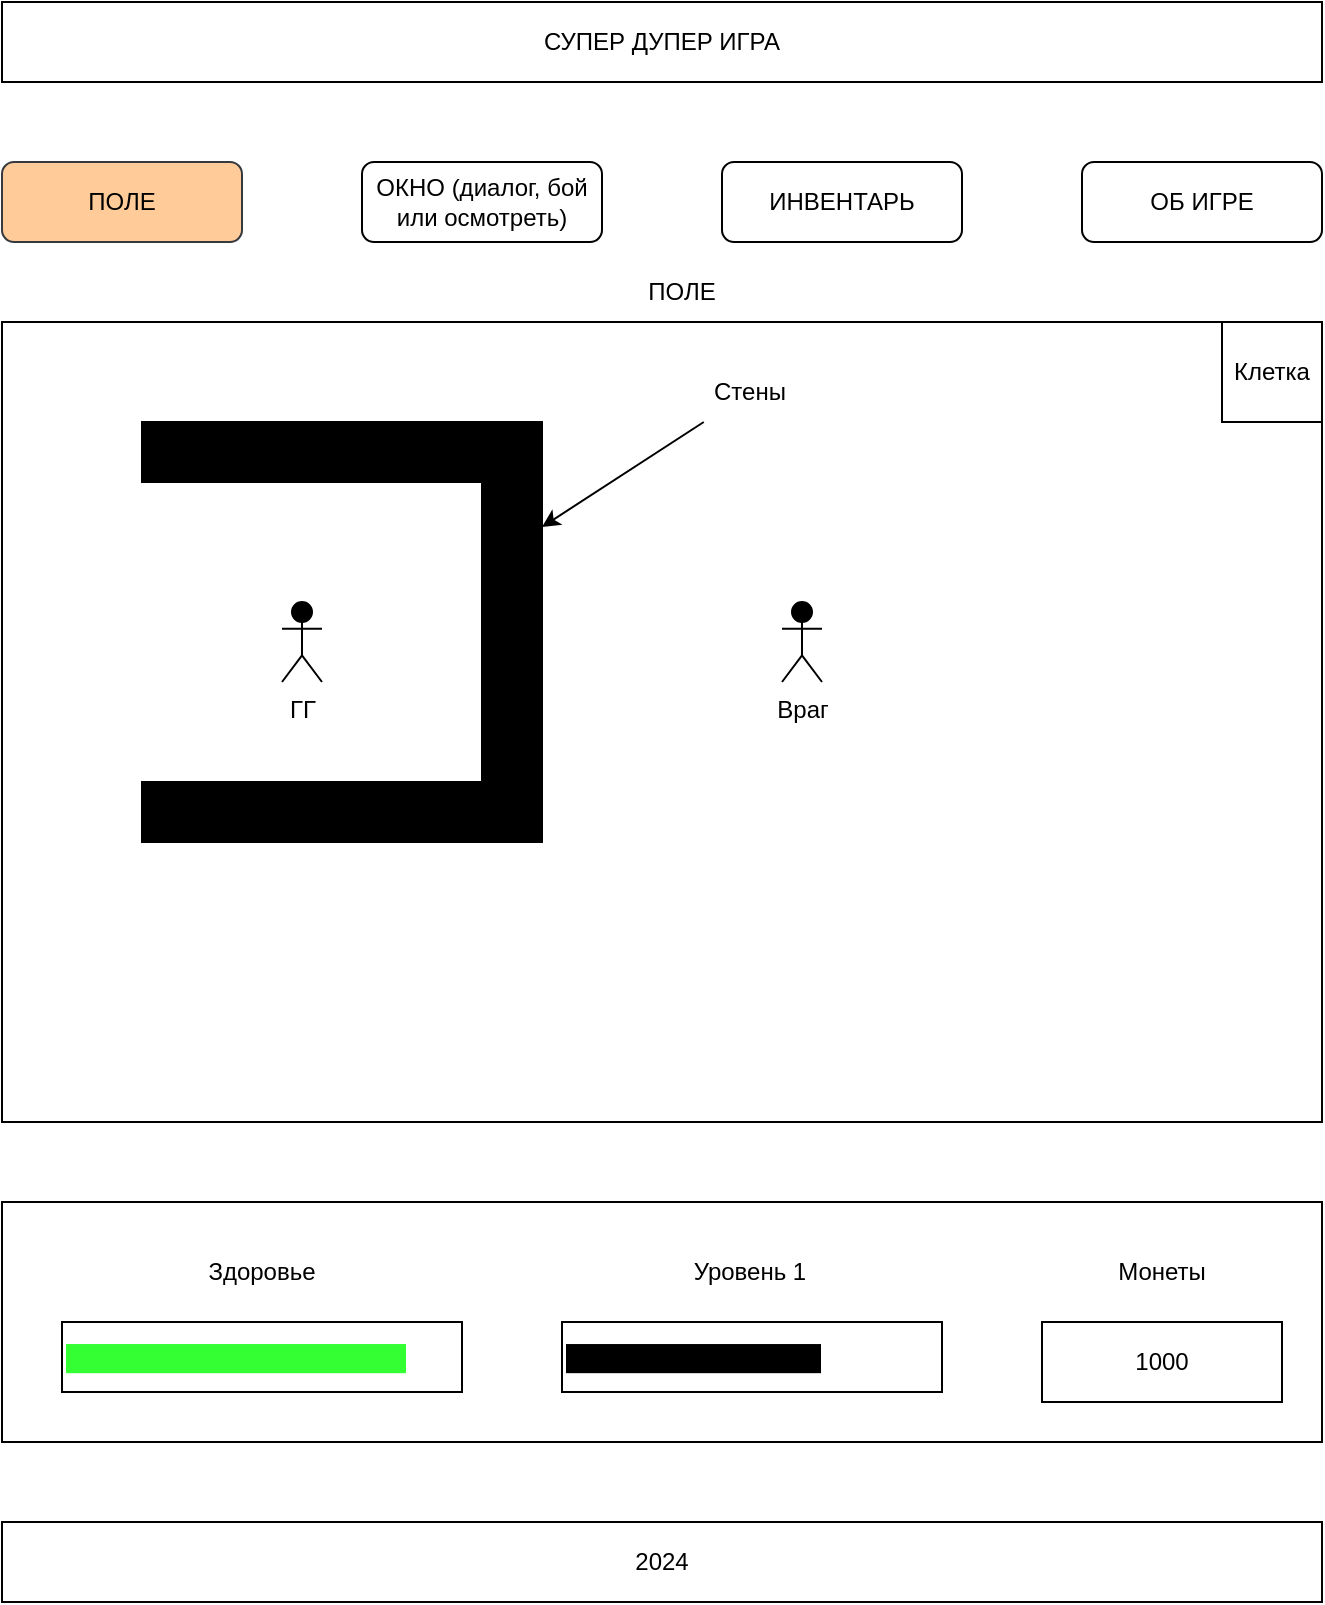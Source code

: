 <mxfile version="23.1.6" type="github" pages="5">
  <diagram name="Поле" id="CCncLsbLfHj1No5blmt5">
    <mxGraphModel dx="1434" dy="746" grid="1" gridSize="10" guides="1" tooltips="1" connect="1" arrows="1" fold="1" page="1" pageScale="1" pageWidth="827" pageHeight="1169" math="0" shadow="0">
      <root>
        <mxCell id="0" />
        <mxCell id="1" parent="0" />
        <mxCell id="9jnzuOHCQuGO7u3Cp2UJ-1" value="" style="rounded=0;whiteSpace=wrap;html=1;" parent="1" vertex="1">
          <mxGeometry x="40" y="160" width="660" height="400" as="geometry" />
        </mxCell>
        <mxCell id="9jnzuOHCQuGO7u3Cp2UJ-2" value="" style="rounded=0;whiteSpace=wrap;html=1;fillColor=#000000;" parent="1" vertex="1">
          <mxGeometry x="110" y="210" width="200" height="30" as="geometry" />
        </mxCell>
        <mxCell id="9jnzuOHCQuGO7u3Cp2UJ-3" value="" style="rounded=0;whiteSpace=wrap;html=1;strokeColor=default;align=center;verticalAlign=middle;fontFamily=Helvetica;fontSize=12;fontColor=default;fillColor=#000000;" parent="1" vertex="1">
          <mxGeometry x="280" y="210" width="30" height="210" as="geometry" />
        </mxCell>
        <mxCell id="9jnzuOHCQuGO7u3Cp2UJ-4" value="" style="rounded=0;whiteSpace=wrap;html=1;strokeColor=default;align=center;verticalAlign=middle;fontFamily=Helvetica;fontSize=12;fontColor=default;fillColor=#000000;" parent="1" vertex="1">
          <mxGeometry x="110" y="390" width="200" height="30" as="geometry" />
        </mxCell>
        <mxCell id="9jnzuOHCQuGO7u3Cp2UJ-5" value="ПОЛЕ" style="text;html=1;align=center;verticalAlign=middle;whiteSpace=wrap;rounded=0;" parent="1" vertex="1">
          <mxGeometry x="350" y="130" width="60" height="30" as="geometry" />
        </mxCell>
        <mxCell id="9jnzuOHCQuGO7u3Cp2UJ-6" value="ГГ" style="shape=umlActor;verticalLabelPosition=bottom;verticalAlign=top;html=1;outlineConnect=0;rounded=0;strokeColor=default;align=center;fontFamily=Helvetica;fontSize=12;fontColor=default;fillColor=#000000;" parent="1" vertex="1">
          <mxGeometry x="180" y="300" width="20" height="40" as="geometry" />
        </mxCell>
        <mxCell id="9jnzuOHCQuGO7u3Cp2UJ-7" value="Враг" style="shape=umlActor;verticalLabelPosition=bottom;verticalAlign=top;html=1;outlineConnect=0;rounded=0;strokeColor=default;align=center;fontFamily=Helvetica;fontSize=12;fontColor=default;fillColor=#000000;" parent="1" vertex="1">
          <mxGeometry x="430" y="300" width="20" height="40" as="geometry" />
        </mxCell>
        <mxCell id="9jnzuOHCQuGO7u3Cp2UJ-11" value="ПОЛЕ" style="rounded=1;whiteSpace=wrap;html=1;strokeColor=#36393d;align=center;verticalAlign=middle;fontFamily=Helvetica;fontSize=12;fillColor=#ffcc99;" parent="1" vertex="1">
          <mxGeometry x="40" y="80" width="120" height="40" as="geometry" />
        </mxCell>
        <mxCell id="9jnzuOHCQuGO7u3Cp2UJ-12" value="ОКНО (диалог, бой или осмотреть)" style="rounded=1;whiteSpace=wrap;html=1;strokeColor=default;align=center;verticalAlign=middle;fontFamily=Helvetica;fontSize=12;fontColor=default;fillColor=default;" parent="1" vertex="1">
          <mxGeometry x="220" y="80" width="120" height="40" as="geometry" />
        </mxCell>
        <mxCell id="9jnzuOHCQuGO7u3Cp2UJ-13" value="ИНВЕНТАРЬ" style="rounded=1;whiteSpace=wrap;html=1;strokeColor=default;align=center;verticalAlign=middle;fontFamily=Helvetica;fontSize=12;fontColor=default;fillColor=default;" parent="1" vertex="1">
          <mxGeometry x="400" y="80" width="120" height="40" as="geometry" />
        </mxCell>
        <mxCell id="9jnzuOHCQuGO7u3Cp2UJ-14" value="ОБ ИГРЕ" style="rounded=1;whiteSpace=wrap;html=1;strokeColor=default;align=center;verticalAlign=middle;fontFamily=Helvetica;fontSize=12;fontColor=default;fillColor=default;" parent="1" vertex="1">
          <mxGeometry x="580" y="80" width="120" height="40" as="geometry" />
        </mxCell>
        <mxCell id="9jnzuOHCQuGO7u3Cp2UJ-15" value="" style="rounded=0;whiteSpace=wrap;html=1;strokeColor=default;align=center;verticalAlign=middle;fontFamily=Helvetica;fontSize=12;fontColor=default;fillColor=default;" parent="1" vertex="1">
          <mxGeometry x="40" y="600" width="660" height="120" as="geometry" />
        </mxCell>
        <mxCell id="9jnzuOHCQuGO7u3Cp2UJ-21" value="████████████████████" style="rounded=0;whiteSpace=wrap;html=1;strokeColor=default;align=left;verticalAlign=middle;fontFamily=Helvetica;fontSize=12;fontColor=#33FF33;fillColor=default;" parent="1" vertex="1">
          <mxGeometry x="70" y="660" width="200" height="35" as="geometry" />
        </mxCell>
        <mxCell id="9jnzuOHCQuGO7u3Cp2UJ-22" value="Здоровье" style="text;html=1;align=center;verticalAlign=middle;whiteSpace=wrap;rounded=0;fontFamily=Helvetica;fontSize=12;fontColor=default;" parent="1" vertex="1">
          <mxGeometry x="140" y="620" width="60" height="30" as="geometry" />
        </mxCell>
        <mxCell id="9jnzuOHCQuGO7u3Cp2UJ-23" value="1000" style="rounded=0;whiteSpace=wrap;html=1;strokeColor=default;align=center;verticalAlign=middle;fontFamily=Helvetica;fontSize=12;fontColor=default;fillColor=default;" parent="1" vertex="1">
          <mxGeometry x="560" y="660" width="120" height="40" as="geometry" />
        </mxCell>
        <mxCell id="9jnzuOHCQuGO7u3Cp2UJ-24" value="Монеты" style="text;html=1;align=center;verticalAlign=middle;whiteSpace=wrap;rounded=0;fontFamily=Helvetica;fontSize=12;fontColor=default;" parent="1" vertex="1">
          <mxGeometry x="590" y="620" width="60" height="30" as="geometry" />
        </mxCell>
        <mxCell id="9jnzuOHCQuGO7u3Cp2UJ-25" value="███████████████" style="rounded=0;whiteSpace=wrap;html=1;strokeColor=default;align=left;verticalAlign=middle;fontFamily=Helvetica;fontSize=12;fontColor=default;fillColor=default;labelPosition=center;verticalLabelPosition=middle;textDirection=ltr;" parent="1" vertex="1">
          <mxGeometry x="320" y="660" width="190" height="35" as="geometry" />
        </mxCell>
        <mxCell id="9jnzuOHCQuGO7u3Cp2UJ-26" value="Уровень 1" style="text;html=1;align=center;verticalAlign=middle;whiteSpace=wrap;rounded=0;fontFamily=Helvetica;fontSize=12;fontColor=default;" parent="1" vertex="1">
          <mxGeometry x="384" y="620" width="60" height="30" as="geometry" />
        </mxCell>
        <mxCell id="9jnzuOHCQuGO7u3Cp2UJ-27" value="2024" style="rounded=0;whiteSpace=wrap;html=1;strokeColor=default;align=center;verticalAlign=middle;fontFamily=Helvetica;fontSize=12;fontColor=default;fillColor=default;" parent="1" vertex="1">
          <mxGeometry x="40" y="760" width="660" height="40" as="geometry" />
        </mxCell>
        <mxCell id="9jnzuOHCQuGO7u3Cp2UJ-28" value="СУПЕР ДУПЕР ИГРА" style="rounded=0;whiteSpace=wrap;html=1;strokeColor=default;align=center;verticalAlign=middle;fontFamily=Helvetica;fontSize=12;fontColor=default;fillColor=default;" parent="1" vertex="1">
          <mxGeometry x="40" width="660" height="40" as="geometry" />
        </mxCell>
        <mxCell id="dRYGYG0FWrhO6o_7h1iL-2" style="rounded=0;orthogonalLoop=1;jettySize=auto;html=1;entryX=1;entryY=0.25;entryDx=0;entryDy=0;fontFamily=Helvetica;fontSize=12;fontColor=default;" parent="1" source="dRYGYG0FWrhO6o_7h1iL-1" target="9jnzuOHCQuGO7u3Cp2UJ-3" edge="1">
          <mxGeometry relative="1" as="geometry" />
        </mxCell>
        <mxCell id="dRYGYG0FWrhO6o_7h1iL-1" value="Стены" style="text;html=1;align=center;verticalAlign=middle;whiteSpace=wrap;rounded=0;fontFamily=Helvetica;fontSize=12;fontColor=default;" parent="1" vertex="1">
          <mxGeometry x="384" y="180" width="60" height="30" as="geometry" />
        </mxCell>
        <mxCell id="ETXwPtKFqJcDQB6vo7QX-1" value="Клетка" style="rounded=0;whiteSpace=wrap;html=1;strokeColor=default;align=center;verticalAlign=middle;fontFamily=Helvetica;fontSize=12;fontColor=default;fillColor=default;" parent="1" vertex="1">
          <mxGeometry x="650" y="160" width="50" height="50" as="geometry" />
        </mxCell>
      </root>
    </mxGraphModel>
  </diagram>
  <diagram id="wXenCEtp6gMDLDoobZsT" name="Окно">
    <mxGraphModel dx="1449" dy="915" grid="1" gridSize="10" guides="1" tooltips="1" connect="1" arrows="1" fold="1" page="1" pageScale="1" pageWidth="827" pageHeight="1169" math="0" shadow="0">
      <root>
        <mxCell id="0" />
        <mxCell id="1" parent="0" />
        <mxCell id="bz2LLeehlw_ihYsCnSlr-1" value="" style="rounded=0;whiteSpace=wrap;html=1;" vertex="1" parent="1">
          <mxGeometry x="40" y="160" width="660" height="400" as="geometry" />
        </mxCell>
        <mxCell id="bz2LLeehlw_ihYsCnSlr-5" value="ПОЛЕ" style="text;html=1;align=center;verticalAlign=middle;whiteSpace=wrap;rounded=0;" vertex="1" parent="1">
          <mxGeometry x="350" y="130" width="60" height="30" as="geometry" />
        </mxCell>
        <mxCell id="bz2LLeehlw_ihYsCnSlr-8" value="ПОЛЕ" style="rounded=1;whiteSpace=wrap;html=1;strokeColor=default;align=center;verticalAlign=middle;fontFamily=Helvetica;fontSize=12;fontColor=default;fillColor=default;" vertex="1" parent="1">
          <mxGeometry x="40" y="80" width="120" height="40" as="geometry" />
        </mxCell>
        <mxCell id="bz2LLeehlw_ihYsCnSlr-9" value="ОКНО (диалог, бой или осмотреть)" style="rounded=1;whiteSpace=wrap;html=1;strokeColor=#36393d;align=center;verticalAlign=middle;fontFamily=Helvetica;fontSize=12;fillColor=#ffcc99;" vertex="1" parent="1">
          <mxGeometry x="220" y="80" width="120" height="40" as="geometry" />
        </mxCell>
        <mxCell id="bz2LLeehlw_ihYsCnSlr-10" value="ИНВЕНТАРЬ" style="rounded=1;whiteSpace=wrap;html=1;strokeColor=default;align=center;verticalAlign=middle;fontFamily=Helvetica;fontSize=12;fontColor=default;fillColor=default;" vertex="1" parent="1">
          <mxGeometry x="400" y="80" width="120" height="40" as="geometry" />
        </mxCell>
        <mxCell id="bz2LLeehlw_ihYsCnSlr-11" value="ОБ ИГРЕ" style="rounded=1;whiteSpace=wrap;html=1;strokeColor=default;align=center;verticalAlign=middle;fontFamily=Helvetica;fontSize=12;fontColor=default;fillColor=default;" vertex="1" parent="1">
          <mxGeometry x="580" y="80" width="120" height="40" as="geometry" />
        </mxCell>
        <mxCell id="bz2LLeehlw_ihYsCnSlr-12" value="" style="rounded=0;whiteSpace=wrap;html=1;strokeColor=default;align=center;verticalAlign=middle;fontFamily=Helvetica;fontSize=12;fontColor=default;fillColor=default;" vertex="1" parent="1">
          <mxGeometry x="40" y="600" width="660" height="120" as="geometry" />
        </mxCell>
        <mxCell id="bz2LLeehlw_ihYsCnSlr-13" value="████████████████████" style="rounded=0;whiteSpace=wrap;html=1;strokeColor=default;align=left;verticalAlign=middle;fontFamily=Helvetica;fontSize=12;fontColor=#33FF33;fillColor=default;" vertex="1" parent="1">
          <mxGeometry x="70" y="660" width="200" height="35" as="geometry" />
        </mxCell>
        <mxCell id="bz2LLeehlw_ihYsCnSlr-14" value="Здоровье" style="text;html=1;align=center;verticalAlign=middle;whiteSpace=wrap;rounded=0;fontFamily=Helvetica;fontSize=12;fontColor=default;" vertex="1" parent="1">
          <mxGeometry x="140" y="620" width="60" height="30" as="geometry" />
        </mxCell>
        <mxCell id="bz2LLeehlw_ihYsCnSlr-15" value="1000" style="rounded=0;whiteSpace=wrap;html=1;strokeColor=default;align=center;verticalAlign=middle;fontFamily=Helvetica;fontSize=12;fontColor=default;fillColor=default;" vertex="1" parent="1">
          <mxGeometry x="560" y="660" width="120" height="40" as="geometry" />
        </mxCell>
        <mxCell id="bz2LLeehlw_ihYsCnSlr-16" value="Монеты" style="text;html=1;align=center;verticalAlign=middle;whiteSpace=wrap;rounded=0;fontFamily=Helvetica;fontSize=12;fontColor=default;" vertex="1" parent="1">
          <mxGeometry x="590" y="620" width="60" height="30" as="geometry" />
        </mxCell>
        <mxCell id="bz2LLeehlw_ihYsCnSlr-17" value="███████████████" style="rounded=0;whiteSpace=wrap;html=1;strokeColor=default;align=left;verticalAlign=middle;fontFamily=Helvetica;fontSize=12;fontColor=default;fillColor=default;labelPosition=center;verticalLabelPosition=middle;textDirection=ltr;" vertex="1" parent="1">
          <mxGeometry x="320" y="660" width="190" height="35" as="geometry" />
        </mxCell>
        <mxCell id="bz2LLeehlw_ihYsCnSlr-18" value="Уровень 1" style="text;html=1;align=center;verticalAlign=middle;whiteSpace=wrap;rounded=0;fontFamily=Helvetica;fontSize=12;fontColor=default;" vertex="1" parent="1">
          <mxGeometry x="384" y="620" width="60" height="30" as="geometry" />
        </mxCell>
        <mxCell id="bz2LLeehlw_ihYsCnSlr-19" value="2024" style="rounded=0;whiteSpace=wrap;html=1;strokeColor=default;align=center;verticalAlign=middle;fontFamily=Helvetica;fontSize=12;fontColor=default;fillColor=default;" vertex="1" parent="1">
          <mxGeometry x="40" y="760" width="660" height="40" as="geometry" />
        </mxCell>
        <mxCell id="bz2LLeehlw_ihYsCnSlr-20" value="СУПЕР ДУПЕР ИГРА" style="rounded=0;whiteSpace=wrap;html=1;strokeColor=default;align=center;verticalAlign=middle;fontFamily=Helvetica;fontSize=12;fontColor=default;fillColor=default;" vertex="1" parent="1">
          <mxGeometry x="40" width="660" height="40" as="geometry" />
        </mxCell>
        <mxCell id="4WMblLAhLp3Vcb7rVS1x-1" value="Изображение" style="rounded=0;whiteSpace=wrap;html=1;strokeColor=default;align=center;verticalAlign=middle;fontFamily=Helvetica;fontSize=12;fontColor=default;fillColor=default;" vertex="1" parent="1">
          <mxGeometry x="560" y="180" width="120" height="120" as="geometry" />
        </mxCell>
        <mxCell id="4WMblLAhLp3Vcb7rVS1x-2" value="" style="rounded=0;whiteSpace=wrap;html=1;strokeColor=default;align=center;verticalAlign=middle;fontFamily=Helvetica;fontSize=12;fontColor=default;fillColor=default;" vertex="1" parent="1">
          <mxGeometry x="70" y="180" width="470" height="200" as="geometry" />
        </mxCell>
        <mxCell id="4WMblLAhLp3Vcb7rVS1x-3" value="" style="rounded=0;whiteSpace=wrap;html=1;strokeColor=default;align=center;verticalAlign=middle;fontFamily=Helvetica;fontSize=12;fontColor=default;fillColor=default;" vertex="1" parent="1">
          <mxGeometry x="560" y="320" width="120" height="220" as="geometry" />
        </mxCell>
        <mxCell id="4WMblLAhLp3Vcb7rVS1x-4" value="" style="rounded=0;whiteSpace=wrap;html=1;strokeColor=default;align=center;verticalAlign=middle;fontFamily=Helvetica;fontSize=12;fontColor=default;fillColor=default;" vertex="1" parent="1">
          <mxGeometry x="70" y="400" width="470" height="140" as="geometry" />
        </mxCell>
        <mxCell id="4WMblLAhLp3Vcb7rVS1x-5" value="Враг" style="text;html=1;align=center;verticalAlign=middle;whiteSpace=wrap;rounded=0;fontFamily=Helvetica;fontSize=12;fontColor=default;" vertex="1" parent="1">
          <mxGeometry x="590" y="330" width="60" height="30" as="geometry" />
        </mxCell>
        <mxCell id="4WMblLAhLp3Vcb7rVS1x-7" value="████" style="rounded=0;whiteSpace=wrap;html=1;strokeColor=default;align=left;verticalAlign=middle;fontFamily=Helvetica;fontSize=12;fontColor=#33FF33;fillColor=default;" vertex="1" parent="1">
          <mxGeometry x="575" y="500" width="90" height="30" as="geometry" />
        </mxCell>
        <mxCell id="4WMblLAhLp3Vcb7rVS1x-8" value="Здоровье" style="text;html=1;align=center;verticalAlign=middle;whiteSpace=wrap;rounded=0;fontFamily=Helvetica;fontSize=12;fontColor=default;" vertex="1" parent="1">
          <mxGeometry x="590" y="470" width="60" height="30" as="geometry" />
        </mxCell>
        <mxCell id="7o8mZnVE2siAMPO3fExn-1" value="Описание" style="rounded=0;whiteSpace=wrap;html=1;strokeColor=default;align=center;verticalAlign=middle;fontFamily=Helvetica;fontSize=12;fontColor=default;fillColor=default;" vertex="1" parent="1">
          <mxGeometry x="570" y="360" width="100" height="110" as="geometry" />
        </mxCell>
        <mxCell id="7o8mZnVE2siAMPO3fExn-2" value="Вы встретили Врага" style="text;html=1;align=left;verticalAlign=middle;whiteSpace=wrap;rounded=0;fontFamily=Helvetica;fontSize=12;fontColor=default;" vertex="1" parent="1">
          <mxGeometry x="80" y="190" width="450" height="30" as="geometry" />
        </mxCell>
        <mxCell id="7o8mZnVE2siAMPO3fExn-3" value="Враг нанёс 10 урона" style="text;html=1;align=left;verticalAlign=middle;whiteSpace=wrap;rounded=0;fontFamily=Helvetica;fontSize=12;fontColor=default;" vertex="1" parent="1">
          <mxGeometry x="80" y="220" width="450" height="30" as="geometry" />
        </mxCell>
        <mxCell id="7o8mZnVE2siAMPO3fExn-4" value="Вы нанесли 12 урона" style="text;html=1;align=left;verticalAlign=middle;whiteSpace=wrap;rounded=0;fontFamily=Helvetica;fontSize=12;fontColor=default;" vertex="1" parent="1">
          <mxGeometry x="80" y="250" width="450" height="30" as="geometry" />
        </mxCell>
        <mxCell id="7o8mZnVE2siAMPO3fExn-6" value="Атаковать" style="text;html=1;align=left;verticalAlign=middle;whiteSpace=wrap;rounded=0;fontFamily=Helvetica;fontSize=12;fontColor=default;" vertex="1" parent="1">
          <mxGeometry x="80" y="415" width="450" height="30" as="geometry" />
        </mxCell>
        <mxCell id="7o8mZnVE2siAMPO3fExn-7" value="Убежать (получите 10 урона)" style="text;html=1;align=left;verticalAlign=middle;whiteSpace=wrap;rounded=0;fontFamily=Helvetica;fontSize=12;fontColor=default;" vertex="1" parent="1">
          <mxGeometry x="80" y="475" width="450" height="30" as="geometry" />
        </mxCell>
        <mxCell id="wkVNAOJM9-JL21cRZe38-1" value="Использовать Лечение 2" style="text;html=1;align=left;verticalAlign=middle;whiteSpace=wrap;rounded=0;fontFamily=Helvetica;fontSize=12;fontColor=default;" vertex="1" parent="1">
          <mxGeometry x="80" y="445" width="450" height="30" as="geometry" />
        </mxCell>
      </root>
    </mxGraphModel>
  </diagram>
  <diagram id="T86VLU97qtsWCNGycCbn" name="Инвентарь">
    <mxGraphModel dx="1449" dy="915" grid="1" gridSize="10" guides="1" tooltips="1" connect="1" arrows="1" fold="1" page="1" pageScale="1" pageWidth="827" pageHeight="1169" math="0" shadow="0">
      <root>
        <mxCell id="0" />
        <mxCell id="1" parent="0" />
        <mxCell id="XK0nV5O-yOm5rCZiuO1F-1" value="" style="rounded=0;whiteSpace=wrap;html=1;" vertex="1" parent="1">
          <mxGeometry x="40" y="160" width="660" height="400" as="geometry" />
        </mxCell>
        <mxCell id="XK0nV5O-yOm5rCZiuO1F-2" value="ПОЛЕ" style="text;html=1;align=center;verticalAlign=middle;whiteSpace=wrap;rounded=0;" vertex="1" parent="1">
          <mxGeometry x="350" y="130" width="60" height="30" as="geometry" />
        </mxCell>
        <mxCell id="XK0nV5O-yOm5rCZiuO1F-3" value="ПОЛЕ" style="rounded=1;whiteSpace=wrap;html=1;strokeColor=default;align=center;verticalAlign=middle;fontFamily=Helvetica;fontSize=12;fontColor=default;fillColor=default;" vertex="1" parent="1">
          <mxGeometry x="40" y="80" width="120" height="40" as="geometry" />
        </mxCell>
        <mxCell id="XK0nV5O-yOm5rCZiuO1F-4" value="ОКНО (диалог, бой или осмотреть)" style="rounded=1;whiteSpace=wrap;html=1;align=center;verticalAlign=middle;fontFamily=Helvetica;fontSize=12;" vertex="1" parent="1">
          <mxGeometry x="220" y="80" width="120" height="40" as="geometry" />
        </mxCell>
        <mxCell id="XK0nV5O-yOm5rCZiuO1F-5" value="ИНВЕНТАРЬ" style="rounded=1;whiteSpace=wrap;html=1;strokeColor=#36393d;align=center;verticalAlign=middle;fontFamily=Helvetica;fontSize=12;fillColor=#ffcc99;" vertex="1" parent="1">
          <mxGeometry x="400" y="80" width="120" height="40" as="geometry" />
        </mxCell>
        <mxCell id="XK0nV5O-yOm5rCZiuO1F-6" value="ОБ ИГРЕ" style="rounded=1;whiteSpace=wrap;html=1;strokeColor=default;align=center;verticalAlign=middle;fontFamily=Helvetica;fontSize=12;fontColor=default;fillColor=default;" vertex="1" parent="1">
          <mxGeometry x="580" y="80" width="120" height="40" as="geometry" />
        </mxCell>
        <mxCell id="XK0nV5O-yOm5rCZiuO1F-7" value="" style="rounded=0;whiteSpace=wrap;html=1;strokeColor=default;align=center;verticalAlign=middle;fontFamily=Helvetica;fontSize=12;fontColor=default;fillColor=default;" vertex="1" parent="1">
          <mxGeometry x="40" y="600" width="660" height="120" as="geometry" />
        </mxCell>
        <mxCell id="XK0nV5O-yOm5rCZiuO1F-8" value="████████████████████" style="rounded=0;whiteSpace=wrap;html=1;strokeColor=default;align=left;verticalAlign=middle;fontFamily=Helvetica;fontSize=12;fontColor=#33FF33;fillColor=default;" vertex="1" parent="1">
          <mxGeometry x="70" y="660" width="200" height="35" as="geometry" />
        </mxCell>
        <mxCell id="XK0nV5O-yOm5rCZiuO1F-9" value="Здоровье" style="text;html=1;align=center;verticalAlign=middle;whiteSpace=wrap;rounded=0;fontFamily=Helvetica;fontSize=12;fontColor=default;" vertex="1" parent="1">
          <mxGeometry x="140" y="620" width="60" height="30" as="geometry" />
        </mxCell>
        <mxCell id="XK0nV5O-yOm5rCZiuO1F-10" value="1000" style="rounded=0;whiteSpace=wrap;html=1;strokeColor=default;align=center;verticalAlign=middle;fontFamily=Helvetica;fontSize=12;fontColor=default;fillColor=default;" vertex="1" parent="1">
          <mxGeometry x="560" y="660" width="120" height="40" as="geometry" />
        </mxCell>
        <mxCell id="XK0nV5O-yOm5rCZiuO1F-11" value="Монеты" style="text;html=1;align=center;verticalAlign=middle;whiteSpace=wrap;rounded=0;fontFamily=Helvetica;fontSize=12;fontColor=default;" vertex="1" parent="1">
          <mxGeometry x="590" y="620" width="60" height="30" as="geometry" />
        </mxCell>
        <mxCell id="XK0nV5O-yOm5rCZiuO1F-12" value="███████████████" style="rounded=0;whiteSpace=wrap;html=1;strokeColor=default;align=left;verticalAlign=middle;fontFamily=Helvetica;fontSize=12;fontColor=default;fillColor=default;labelPosition=center;verticalLabelPosition=middle;textDirection=ltr;" vertex="1" parent="1">
          <mxGeometry x="320" y="660" width="190" height="35" as="geometry" />
        </mxCell>
        <mxCell id="XK0nV5O-yOm5rCZiuO1F-13" value="Уровень 1" style="text;html=1;align=center;verticalAlign=middle;whiteSpace=wrap;rounded=0;fontFamily=Helvetica;fontSize=12;fontColor=default;" vertex="1" parent="1">
          <mxGeometry x="384" y="620" width="60" height="30" as="geometry" />
        </mxCell>
        <mxCell id="XK0nV5O-yOm5rCZiuO1F-14" value="2024" style="rounded=0;whiteSpace=wrap;html=1;strokeColor=default;align=center;verticalAlign=middle;fontFamily=Helvetica;fontSize=12;fontColor=default;fillColor=default;" vertex="1" parent="1">
          <mxGeometry x="40" y="760" width="660" height="40" as="geometry" />
        </mxCell>
        <mxCell id="XK0nV5O-yOm5rCZiuO1F-15" value="СУПЕР ДУПЕР ИГРА" style="rounded=0;whiteSpace=wrap;html=1;strokeColor=default;align=center;verticalAlign=middle;fontFamily=Helvetica;fontSize=12;fontColor=default;fillColor=default;" vertex="1" parent="1">
          <mxGeometry x="40" width="660" height="40" as="geometry" />
        </mxCell>
        <mxCell id="XK0nV5O-yOm5rCZiuO1F-17" value="" style="rounded=0;whiteSpace=wrap;html=1;strokeColor=default;align=center;verticalAlign=middle;fontFamily=Helvetica;fontSize=12;fontColor=default;fillColor=default;" vertex="1" parent="1">
          <mxGeometry x="60" y="180" width="480" height="270" as="geometry" />
        </mxCell>
        <mxCell id="XK0nV5O-yOm5rCZiuO1F-18" value="" style="rounded=0;whiteSpace=wrap;html=1;strokeColor=default;align=center;verticalAlign=middle;fontFamily=Helvetica;fontSize=12;fontColor=default;fillColor=default;" vertex="1" parent="1">
          <mxGeometry x="560" y="180" width="120" height="270" as="geometry" />
        </mxCell>
        <mxCell id="XK0nV5O-yOm5rCZiuO1F-20" value="Описание" style="text;html=1;align=center;verticalAlign=middle;whiteSpace=wrap;rounded=0;fontFamily=Helvetica;fontSize=12;fontColor=default;" vertex="1" parent="1">
          <mxGeometry x="590" y="190" width="60" height="30" as="geometry" />
        </mxCell>
        <mxCell id="XK0nV5O-yOm5rCZiuO1F-23" value="Описание" style="rounded=0;whiteSpace=wrap;html=1;strokeColor=default;align=center;verticalAlign=middle;fontFamily=Helvetica;fontSize=12;fontColor=default;fillColor=default;" vertex="1" parent="1">
          <mxGeometry x="570" y="220" width="100" height="140" as="geometry" />
        </mxCell>
        <mxCell id="XK0nV5O-yOm5rCZiuO1F-30" value="Выбрать" style="rounded=1;whiteSpace=wrap;html=1;strokeColor=#36393d;align=center;verticalAlign=middle;fontFamily=Helvetica;fontSize=12;fillColor=#eeeeee;" vertex="1" parent="1">
          <mxGeometry x="570" y="370" width="100" height="30" as="geometry" />
        </mxCell>
        <mxCell id="XK0nV5O-yOm5rCZiuO1F-34" value="Меч 1" style="rounded=0;whiteSpace=wrap;html=1;strokeColor=default;align=center;verticalAlign=middle;fontFamily=Helvetica;fontSize=12;fontColor=default;fillColor=default;" vertex="1" parent="1">
          <mxGeometry x="60" y="490" width="50" height="50" as="geometry" />
        </mxCell>
        <mxCell id="XK0nV5O-yOm5rCZiuO1F-35" value="Оружие" style="text;html=1;align=center;verticalAlign=middle;whiteSpace=wrap;rounded=0;fontFamily=Helvetica;fontSize=12;fontColor=default;" vertex="1" parent="1">
          <mxGeometry x="55" y="460" width="60" height="30" as="geometry" />
        </mxCell>
        <mxCell id="XK0nV5O-yOm5rCZiuO1F-38" value="" style="endArrow=none;html=1;rounded=0;fontFamily=Helvetica;fontSize=12;fontColor=default;exitX=0.25;exitY=1;exitDx=0;exitDy=0;entryX=0.25;entryY=0;entryDx=0;entryDy=0;" edge="1" parent="1" source="XK0nV5O-yOm5rCZiuO1F-17" target="XK0nV5O-yOm5rCZiuO1F-17">
          <mxGeometry width="50" height="50" relative="1" as="geometry">
            <mxPoint x="110" y="410" as="sourcePoint" />
            <mxPoint x="110" y="180" as="targetPoint" />
          </mxGeometry>
        </mxCell>
        <mxCell id="XK0nV5O-yOm5rCZiuO1F-41" value="" style="endArrow=none;html=1;rounded=0;fontFamily=Helvetica;fontSize=12;fontColor=default;exitX=0.25;exitY=1;exitDx=0;exitDy=0;entryX=0.25;entryY=0;entryDx=0;entryDy=0;" edge="1" parent="1">
          <mxGeometry width="50" height="50" relative="1" as="geometry">
            <mxPoint x="120" y="450" as="sourcePoint" />
            <mxPoint x="120" y="180" as="targetPoint" />
          </mxGeometry>
        </mxCell>
        <mxCell id="XK0nV5O-yOm5rCZiuO1F-42" value="" style="endArrow=none;html=1;rounded=0;fontFamily=Helvetica;fontSize=12;fontColor=default;exitX=0.25;exitY=1;exitDx=0;exitDy=0;entryX=0.25;entryY=0;entryDx=0;entryDy=0;" edge="1" parent="1">
          <mxGeometry width="50" height="50" relative="1" as="geometry">
            <mxPoint x="240" y="450" as="sourcePoint" />
            <mxPoint x="240" y="180" as="targetPoint" />
          </mxGeometry>
        </mxCell>
        <mxCell id="XK0nV5O-yOm5rCZiuO1F-43" value="" style="endArrow=none;html=1;rounded=0;fontFamily=Helvetica;fontSize=12;fontColor=default;exitX=0.25;exitY=1;exitDx=0;exitDy=0;entryX=0.25;entryY=0;entryDx=0;entryDy=0;" edge="1" parent="1">
          <mxGeometry width="50" height="50" relative="1" as="geometry">
            <mxPoint x="299.5" y="450" as="sourcePoint" />
            <mxPoint x="299.5" y="180" as="targetPoint" />
          </mxGeometry>
        </mxCell>
        <mxCell id="XK0nV5O-yOm5rCZiuO1F-44" value="" style="endArrow=none;html=1;rounded=0;fontFamily=Helvetica;fontSize=12;fontColor=default;exitX=0.25;exitY=1;exitDx=0;exitDy=0;entryX=0.25;entryY=0;entryDx=0;entryDy=0;" edge="1" parent="1">
          <mxGeometry width="50" height="50" relative="1" as="geometry">
            <mxPoint x="360" y="450" as="sourcePoint" />
            <mxPoint x="360" y="180" as="targetPoint" />
          </mxGeometry>
        </mxCell>
        <mxCell id="XK0nV5O-yOm5rCZiuO1F-45" value="" style="endArrow=none;html=1;rounded=0;fontFamily=Helvetica;fontSize=12;fontColor=default;exitX=0.25;exitY=1;exitDx=0;exitDy=0;entryX=0.25;entryY=0;entryDx=0;entryDy=0;" edge="1" parent="1">
          <mxGeometry width="50" height="50" relative="1" as="geometry">
            <mxPoint x="414.5" y="450" as="sourcePoint" />
            <mxPoint x="414.5" y="180" as="targetPoint" />
          </mxGeometry>
        </mxCell>
        <mxCell id="XK0nV5O-yOm5rCZiuO1F-46" value="" style="endArrow=none;html=1;rounded=0;fontFamily=Helvetica;fontSize=12;fontColor=default;exitX=0.25;exitY=1;exitDx=0;exitDy=0;entryX=0.25;entryY=0;entryDx=0;entryDy=0;" edge="1" parent="1">
          <mxGeometry width="50" height="50" relative="1" as="geometry">
            <mxPoint x="480" y="450" as="sourcePoint" />
            <mxPoint x="480" y="180" as="targetPoint" />
          </mxGeometry>
        </mxCell>
        <mxCell id="XK0nV5O-yOm5rCZiuO1F-47" value="" style="endArrow=none;html=1;rounded=0;fontFamily=Helvetica;fontSize=12;fontColor=default;exitX=0;exitY=0.25;exitDx=0;exitDy=0;entryX=1;entryY=0.25;entryDx=0;entryDy=0;" edge="1" parent="1">
          <mxGeometry width="50" height="50" relative="1" as="geometry">
            <mxPoint x="60" y="240" as="sourcePoint" />
            <mxPoint x="540" y="240" as="targetPoint" />
          </mxGeometry>
        </mxCell>
        <mxCell id="XK0nV5O-yOm5rCZiuO1F-48" value="" style="endArrow=none;html=1;rounded=0;fontFamily=Helvetica;fontSize=12;fontColor=default;exitX=0;exitY=0.25;exitDx=0;exitDy=0;entryX=1;entryY=0.25;entryDx=0;entryDy=0;" edge="1" parent="1">
          <mxGeometry width="50" height="50" relative="1" as="geometry">
            <mxPoint x="60" y="300" as="sourcePoint" />
            <mxPoint x="540" y="300" as="targetPoint" />
          </mxGeometry>
        </mxCell>
        <mxCell id="XK0nV5O-yOm5rCZiuO1F-49" value="" style="endArrow=none;html=1;rounded=0;fontFamily=Helvetica;fontSize=12;fontColor=default;exitX=0;exitY=0.25;exitDx=0;exitDy=0;entryX=1;entryY=0.25;entryDx=0;entryDy=0;" edge="1" parent="1">
          <mxGeometry width="50" height="50" relative="1" as="geometry">
            <mxPoint x="60" y="359.5" as="sourcePoint" />
            <mxPoint x="540" y="359.5" as="targetPoint" />
          </mxGeometry>
        </mxCell>
        <mxCell id="XK0nV5O-yOm5rCZiuO1F-50" value="" style="endArrow=none;html=1;rounded=0;fontFamily=Helvetica;fontSize=12;fontColor=default;exitX=0;exitY=0.25;exitDx=0;exitDy=0;entryX=1;entryY=0.25;entryDx=0;entryDy=0;" edge="1" parent="1">
          <mxGeometry width="50" height="50" relative="1" as="geometry">
            <mxPoint x="60" y="410" as="sourcePoint" />
            <mxPoint x="540" y="410" as="targetPoint" />
          </mxGeometry>
        </mxCell>
        <mxCell id="XK0nV5O-yOm5rCZiuO1F-51" value="Меч 1" style="text;html=1;align=center;verticalAlign=middle;whiteSpace=wrap;rounded=0;fontFamily=Helvetica;fontSize=12;fontColor=default;" vertex="1" parent="1">
          <mxGeometry x="60" y="200" width="60" height="30" as="geometry" />
        </mxCell>
        <mxCell id="XK0nV5O-yOm5rCZiuO1F-52" value="Броня 4" style="text;html=1;align=center;verticalAlign=middle;whiteSpace=wrap;rounded=0;fontFamily=Helvetica;fontSize=12;fontColor=default;" vertex="1" parent="1">
          <mxGeometry x="120" y="200" width="60" height="30" as="geometry" />
        </mxCell>
        <mxCell id="XK0nV5O-yOm5rCZiuO1F-53" value="Лук" style="text;html=1;align=center;verticalAlign=middle;whiteSpace=wrap;rounded=0;fontFamily=Helvetica;fontSize=12;fontColor=default;" vertex="1" parent="1">
          <mxGeometry x="180" y="200" width="60" height="30" as="geometry" />
        </mxCell>
        <mxCell id="XK0nV5O-yOm5rCZiuO1F-54" value="Броня" style="text;html=1;align=center;verticalAlign=middle;whiteSpace=wrap;rounded=0;fontFamily=Helvetica;fontSize=12;fontColor=default;" vertex="1" parent="1">
          <mxGeometry x="260" y="460" width="60" height="30" as="geometry" />
        </mxCell>
        <mxCell id="XK0nV5O-yOm5rCZiuO1F-55" value="Шлем" style="rounded=0;whiteSpace=wrap;html=1;strokeColor=default;align=center;verticalAlign=middle;fontFamily=Helvetica;fontSize=12;fontColor=default;fillColor=default;" vertex="1" parent="1">
          <mxGeometry x="160" y="490" width="50" height="50" as="geometry" />
        </mxCell>
        <mxCell id="XK0nV5O-yOm5rCZiuO1F-56" value="Нагруд-ник" style="rounded=0;whiteSpace=wrap;html=1;strokeColor=default;align=center;verticalAlign=middle;fontFamily=Helvetica;fontSize=12;fontColor=default;fillColor=default;" vertex="1" parent="1">
          <mxGeometry x="230" y="490" width="50" height="50" as="geometry" />
        </mxCell>
        <mxCell id="XK0nV5O-yOm5rCZiuO1F-57" value="Штаны" style="rounded=0;whiteSpace=wrap;html=1;strokeColor=default;align=center;verticalAlign=middle;fontFamily=Helvetica;fontSize=12;fontColor=default;fillColor=default;" vertex="1" parent="1">
          <mxGeometry x="300" y="490" width="50" height="50" as="geometry" />
        </mxCell>
        <mxCell id="XK0nV5O-yOm5rCZiuO1F-58" value="Сапоги" style="rounded=0;whiteSpace=wrap;html=1;strokeColor=default;align=center;verticalAlign=middle;fontFamily=Helvetica;fontSize=12;fontColor=default;fillColor=default;" vertex="1" parent="1">
          <mxGeometry x="370" y="490" width="50" height="50" as="geometry" />
        </mxCell>
        <mxCell id="XK0nV5O-yOm5rCZiuO1F-59" value="Расходник" style="text;html=1;align=center;verticalAlign=middle;whiteSpace=wrap;rounded=0;fontFamily=Helvetica;fontSize=12;fontColor=default;" vertex="1" parent="1">
          <mxGeometry x="550" y="460" width="60" height="30" as="geometry" />
        </mxCell>
        <mxCell id="XK0nV5O-yOm5rCZiuO1F-61" value="Лечение 2" style="rounded=0;whiteSpace=wrap;html=1;strokeColor=default;align=center;verticalAlign=middle;fontFamily=Helvetica;fontSize=12;fontColor=default;fillColor=default;" vertex="1" parent="1">
          <mxGeometry x="490" y="490" width="50" height="50" as="geometry" />
        </mxCell>
        <mxCell id="XK0nV5O-yOm5rCZiuO1F-62" value="" style="rounded=0;whiteSpace=wrap;html=1;strokeColor=default;align=center;verticalAlign=middle;fontFamily=Helvetica;fontSize=12;fontColor=default;fillColor=default;" vertex="1" parent="1">
          <mxGeometry x="555" y="490" width="50" height="50" as="geometry" />
        </mxCell>
        <mxCell id="XK0nV5O-yOm5rCZiuO1F-63" value="" style="rounded=0;whiteSpace=wrap;html=1;strokeColor=default;align=center;verticalAlign=middle;fontFamily=Helvetica;fontSize=12;fontColor=default;fillColor=default;" vertex="1" parent="1">
          <mxGeometry x="620" y="490" width="50" height="50" as="geometry" />
        </mxCell>
        <mxCell id="XK0nV5O-yOm5rCZiuO1F-64" value="Лечение 1" style="text;html=1;align=center;verticalAlign=middle;whiteSpace=wrap;rounded=0;fontFamily=Helvetica;fontSize=12;fontColor=default;" vertex="1" parent="1">
          <mxGeometry x="240" y="200" width="60" height="30" as="geometry" />
        </mxCell>
        <mxCell id="XK0nV5O-yOm5rCZiuO1F-65" value="Выбросить" style="rounded=1;whiteSpace=wrap;html=1;strokeColor=#36393d;align=center;verticalAlign=middle;fontFamily=Helvetica;fontSize=12;fillColor=#eeeeee;" vertex="1" parent="1">
          <mxGeometry x="570" y="410" width="100" height="30" as="geometry" />
        </mxCell>
      </root>
    </mxGraphModel>
  </diagram>
  <diagram id="08ws32Xe3UJzpbtJVYlN" name="Диаграмма классов">
    <mxGraphModel dx="1434" dy="746" grid="1" gridSize="10" guides="1" tooltips="1" connect="1" arrows="1" fold="1" page="1" pageScale="1" pageWidth="827" pageHeight="1169" math="0" shadow="0">
      <root>
        <mxCell id="0" />
        <mxCell id="1" parent="0" />
        <mxCell id="i4u1sZojZzhQmknyGNTJ-5" value="Actor" style="swimlane;fontStyle=1;align=center;verticalAlign=top;childLayout=stackLayout;horizontal=1;startSize=26;horizontalStack=0;resizeParent=1;resizeParentMax=0;resizeLast=0;collapsible=1;marginBottom=0;whiteSpace=wrap;html=1;" vertex="1" parent="1">
          <mxGeometry x="90" y="90" width="220" height="424" as="geometry" />
        </mxCell>
        <mxCell id="i4u1sZojZzhQmknyGNTJ-6" value="+ name: string" style="text;strokeColor=none;fillColor=none;align=left;verticalAlign=top;spacingLeft=4;spacingRight=4;overflow=hidden;rotatable=0;points=[[0,0.5],[1,0.5]];portConstraint=eastwest;whiteSpace=wrap;html=1;" vertex="1" parent="i4u1sZojZzhQmknyGNTJ-5">
          <mxGeometry y="26" width="220" height="26" as="geometry" />
        </mxCell>
        <mxCell id="i4u1sZojZzhQmknyGNTJ-11" value="+ level: int" style="text;strokeColor=none;fillColor=none;align=left;verticalAlign=top;spacingLeft=4;spacingRight=4;overflow=hidden;rotatable=0;points=[[0,0.5],[1,0.5]];portConstraint=eastwest;whiteSpace=wrap;html=1;" vertex="1" parent="i4u1sZojZzhQmknyGNTJ-5">
          <mxGeometry y="52" width="220" height="26" as="geometry" />
        </mxCell>
        <mxCell id="i4u1sZojZzhQmknyGNTJ-23" value="+ money: int" style="text;strokeColor=none;fillColor=none;align=left;verticalAlign=top;spacingLeft=4;spacingRight=4;overflow=hidden;rotatable=0;points=[[0,0.5],[1,0.5]];portConstraint=eastwest;whiteSpace=wrap;html=1;" vertex="1" parent="i4u1sZojZzhQmknyGNTJ-5">
          <mxGeometry y="78" width="220" height="26" as="geometry" />
        </mxCell>
        <mxCell id="i4u1sZojZzhQmknyGNTJ-12" value="+ health: float" style="text;strokeColor=none;fillColor=none;align=left;verticalAlign=top;spacingLeft=4;spacingRight=4;overflow=hidden;rotatable=0;points=[[0,0.5],[1,0.5]];portConstraint=eastwest;whiteSpace=wrap;html=1;" vertex="1" parent="i4u1sZojZzhQmknyGNTJ-5">
          <mxGeometry y="104" width="220" height="26" as="geometry" />
        </mxCell>
        <mxCell id="i4u1sZojZzhQmknyGNTJ-13" value="+ max_health: float" style="text;strokeColor=none;fillColor=none;align=left;verticalAlign=top;spacingLeft=4;spacingRight=4;overflow=hidden;rotatable=0;points=[[0,0.5],[1,0.5]];portConstraint=eastwest;whiteSpace=wrap;html=1;" vertex="1" parent="i4u1sZojZzhQmknyGNTJ-5">
          <mxGeometry y="130" width="220" height="26" as="geometry" />
        </mxCell>
        <mxCell id="i4u1sZojZzhQmknyGNTJ-14" value="+ ep: int" style="text;strokeColor=none;fillColor=none;align=left;verticalAlign=top;spacingLeft=4;spacingRight=4;overflow=hidden;rotatable=0;points=[[0,0.5],[1,0.5]];portConstraint=eastwest;whiteSpace=wrap;html=1;" vertex="1" parent="i4u1sZojZzhQmknyGNTJ-5">
          <mxGeometry y="156" width="220" height="26" as="geometry" />
        </mxCell>
        <mxCell id="i4u1sZojZzhQmknyGNTJ-15" value="+ is_alive: bool" style="text;strokeColor=none;fillColor=none;align=left;verticalAlign=top;spacingLeft=4;spacingRight=4;overflow=hidden;rotatable=0;points=[[0,0.5],[1,0.5]];portConstraint=eastwest;whiteSpace=wrap;html=1;" vertex="1" parent="i4u1sZojZzhQmknyGNTJ-5">
          <mxGeometry y="182" width="220" height="26" as="geometry" />
        </mxCell>
        <mxCell id="i4u1sZojZzhQmknyGNTJ-16" value="+ transform: Transform" style="text;strokeColor=none;fillColor=none;align=left;verticalAlign=top;spacingLeft=4;spacingRight=4;overflow=hidden;rotatable=0;points=[[0,0.5],[1,0.5]];portConstraint=eastwest;whiteSpace=wrap;html=1;" vertex="1" parent="i4u1sZojZzhQmknyGNTJ-5">
          <mxGeometry y="208" width="220" height="26" as="geometry" />
        </mxCell>
        <mxCell id="i4u1sZojZzhQmknyGNTJ-17" value="+ equip:&amp;nbsp;Equipment" style="text;strokeColor=none;fillColor=none;align=left;verticalAlign=top;spacingLeft=4;spacingRight=4;overflow=hidden;rotatable=0;points=[[0,0.5],[1,0.5]];portConstraint=eastwest;whiteSpace=wrap;html=1;" vertex="1" parent="i4u1sZojZzhQmknyGNTJ-5">
          <mxGeometry y="234" width="220" height="26" as="geometry" />
        </mxCell>
        <mxCell id="i4u1sZojZzhQmknyGNTJ-18" value="+ inventory:&amp;nbsp;Inventory" style="text;strokeColor=none;fillColor=none;align=left;verticalAlign=top;spacingLeft=4;spacingRight=4;overflow=hidden;rotatable=0;points=[[0,0.5],[1,0.5]];portConstraint=eastwest;whiteSpace=wrap;html=1;" vertex="1" parent="i4u1sZojZzhQmknyGNTJ-5">
          <mxGeometry y="260" width="220" height="26" as="geometry" />
        </mxCell>
        <mxCell id="i4u1sZojZzhQmknyGNTJ-7" value="" style="line;strokeWidth=1;fillColor=none;align=left;verticalAlign=middle;spacingTop=-1;spacingLeft=3;spacingRight=3;rotatable=0;labelPosition=right;points=[];portConstraint=eastwest;strokeColor=inherit;" vertex="1" parent="i4u1sZojZzhQmknyGNTJ-5">
          <mxGeometry y="286" width="220" height="8" as="geometry" />
        </mxCell>
        <mxCell id="i4u1sZojZzhQmknyGNTJ-8" value="+ take_damage(in damage: float): void" style="text;strokeColor=none;fillColor=none;align=left;verticalAlign=top;spacingLeft=4;spacingRight=4;overflow=hidden;rotatable=0;points=[[0,0.5],[1,0.5]];portConstraint=eastwest;whiteSpace=wrap;html=1;" vertex="1" parent="i4u1sZojZzhQmknyGNTJ-5">
          <mxGeometry y="294" width="220" height="26" as="geometry" />
        </mxCell>
        <mxCell id="i4u1sZojZzhQmknyGNTJ-24" value="+&amp;nbsp;gain_experience&lt;span style=&quot;background-color: initial;&quot;&gt;(in ep: float): void&lt;/span&gt;" style="text;strokeColor=none;fillColor=none;align=left;verticalAlign=top;spacingLeft=4;spacingRight=4;overflow=hidden;rotatable=0;points=[[0,0.5],[1,0.5]];portConstraint=eastwest;whiteSpace=wrap;html=1;" vertex="1" parent="i4u1sZojZzhQmknyGNTJ-5">
          <mxGeometry y="320" width="220" height="26" as="geometry" />
        </mxCell>
        <mxCell id="i4u1sZojZzhQmknyGNTJ-25" value="+ level_up&lt;span style=&quot;background-color: initial;&quot;&gt;(): void&lt;/span&gt;" style="text;strokeColor=none;fillColor=none;align=left;verticalAlign=top;spacingLeft=4;spacingRight=4;overflow=hidden;rotatable=0;points=[[0,0.5],[1,0.5]];portConstraint=eastwest;whiteSpace=wrap;html=1;" vertex="1" parent="i4u1sZojZzhQmknyGNTJ-5">
          <mxGeometry y="346" width="220" height="26" as="geometry" />
        </mxCell>
        <mxCell id="i4u1sZojZzhQmknyGNTJ-26" value="+ move&lt;span style=&quot;background-color: initial;&quot;&gt;(in x, y: int): void&lt;/span&gt;" style="text;strokeColor=none;fillColor=none;align=left;verticalAlign=top;spacingLeft=4;spacingRight=4;overflow=hidden;rotatable=0;points=[[0,0.5],[1,0.5]];portConstraint=eastwest;whiteSpace=wrap;html=1;" vertex="1" parent="i4u1sZojZzhQmknyGNTJ-5">
          <mxGeometry y="372" width="220" height="26" as="geometry" />
        </mxCell>
        <mxCell id="i4u1sZojZzhQmknyGNTJ-27" value="+ heal&lt;span style=&quot;background-color: initial;&quot;&gt;(in amount: int): void&lt;/span&gt;" style="text;strokeColor=none;fillColor=none;align=left;verticalAlign=top;spacingLeft=4;spacingRight=4;overflow=hidden;rotatable=0;points=[[0,0.5],[1,0.5]];portConstraint=eastwest;whiteSpace=wrap;html=1;" vertex="1" parent="i4u1sZojZzhQmknyGNTJ-5">
          <mxGeometry y="398" width="220" height="26" as="geometry" />
        </mxCell>
      </root>
    </mxGraphModel>
  </diagram>
  <diagram id="iwvVyPzZVxNLSGZTn-hz" name="Взаимодействие между классами">
    <mxGraphModel dx="2049" dy="2235" grid="1" gridSize="10" guides="1" tooltips="1" connect="1" arrows="1" fold="1" page="1" pageScale="1" pageWidth="827" pageHeight="1169" math="0" shadow="0">
      <root>
        <mxCell id="0" />
        <mxCell id="1" parent="0" />
        <mxCell id="CLuSENkLMRl_paRI8fT--64" style="edgeStyle=orthogonalEdgeStyle;rounded=0;orthogonalLoop=1;jettySize=auto;html=1;" edge="1" parent="1" source="CLuSENkLMRl_paRI8fT--1" target="CLuSENkLMRl_paRI8fT--59">
          <mxGeometry relative="1" as="geometry" />
        </mxCell>
        <mxCell id="CLuSENkLMRl_paRI8fT--1" value="Кнопка игрока" style="rounded=0;whiteSpace=wrap;html=1;" vertex="1" parent="1">
          <mxGeometry x="1300" y="-40" width="120" height="40" as="geometry" />
        </mxCell>
        <mxCell id="CLuSENkLMRl_paRI8fT--12" value="Логики боя" style="swimlane;whiteSpace=wrap;html=1;" vertex="1" parent="1">
          <mxGeometry x="390" y="140" width="680" height="470" as="geometry" />
        </mxCell>
        <mxCell id="CLuSENkLMRl_paRI8fT--24" style="edgeStyle=orthogonalEdgeStyle;rounded=0;orthogonalLoop=1;jettySize=auto;html=1;entryX=0;entryY=0.5;entryDx=0;entryDy=0;" edge="1" parent="CLuSENkLMRl_paRI8fT--12" source="CLuSENkLMRl_paRI8fT--13" target="CLuSENkLMRl_paRI8fT--23">
          <mxGeometry relative="1" as="geometry" />
        </mxCell>
        <mxCell id="CLuSENkLMRl_paRI8fT--25" value="Выбор ход" style="edgeLabel;html=1;align=center;verticalAlign=middle;resizable=0;points=[];" vertex="1" connectable="0" parent="CLuSENkLMRl_paRI8fT--24">
          <mxGeometry x="0.05" y="3" relative="1" as="geometry">
            <mxPoint as="offset" />
          </mxGeometry>
        </mxCell>
        <mxCell id="CLuSENkLMRl_paRI8fT--13" value="цикл боя" style="rounded=0;whiteSpace=wrap;html=1;" vertex="1" parent="CLuSENkLMRl_paRI8fT--12">
          <mxGeometry x="120" y="35" width="120" height="60" as="geometry" />
        </mxCell>
        <mxCell id="CLuSENkLMRl_paRI8fT--32" style="edgeStyle=orthogonalEdgeStyle;rounded=0;orthogonalLoop=1;jettySize=auto;html=1;" edge="1" parent="CLuSENkLMRl_paRI8fT--12" source="CLuSENkLMRl_paRI8fT--14" target="CLuSENkLMRl_paRI8fT--16">
          <mxGeometry relative="1" as="geometry">
            <Array as="points">
              <mxPoint x="640" y="65" />
              <mxPoint x="640" y="280" />
            </Array>
          </mxGeometry>
        </mxCell>
        <mxCell id="CLuSENkLMRl_paRI8fT--14" value="Ход игрока" style="rounded=0;whiteSpace=wrap;html=1;" vertex="1" parent="CLuSENkLMRl_paRI8fT--12">
          <mxGeometry x="450" y="35" width="120" height="60" as="geometry" />
        </mxCell>
        <mxCell id="CLuSENkLMRl_paRI8fT--33" style="edgeStyle=orthogonalEdgeStyle;rounded=0;orthogonalLoop=1;jettySize=auto;html=1;" edge="1" parent="CLuSENkLMRl_paRI8fT--12" source="CLuSENkLMRl_paRI8fT--15" target="CLuSENkLMRl_paRI8fT--16">
          <mxGeometry relative="1" as="geometry">
            <Array as="points">
              <mxPoint x="640" y="170" />
              <mxPoint x="640" y="280" />
            </Array>
          </mxGeometry>
        </mxCell>
        <mxCell id="CLuSENkLMRl_paRI8fT--15" value="Ход противнка" style="rounded=0;whiteSpace=wrap;html=1;" vertex="1" parent="CLuSENkLMRl_paRI8fT--12">
          <mxGeometry x="450" y="140" width="120" height="60" as="geometry" />
        </mxCell>
        <mxCell id="CLuSENkLMRl_paRI8fT--35" style="edgeStyle=orthogonalEdgeStyle;rounded=0;orthogonalLoop=1;jettySize=auto;html=1;entryX=0;entryY=0.5;entryDx=0;entryDy=0;" edge="1" parent="CLuSENkLMRl_paRI8fT--12" source="CLuSENkLMRl_paRI8fT--16" target="CLuSENkLMRl_paRI8fT--34">
          <mxGeometry relative="1" as="geometry">
            <Array as="points">
              <mxPoint x="84" y="380" />
            </Array>
          </mxGeometry>
        </mxCell>
        <mxCell id="CLuSENkLMRl_paRI8fT--36" value="кто умер?" style="edgeLabel;html=1;align=center;verticalAlign=middle;resizable=0;points=[];" vertex="1" connectable="0" parent="CLuSENkLMRl_paRI8fT--35">
          <mxGeometry x="-0.589" y="3" relative="1" as="geometry">
            <mxPoint as="offset" />
          </mxGeometry>
        </mxCell>
        <mxCell id="CLuSENkLMRl_paRI8fT--16" value="Провека статуса боя" style="rounded=0;whiteSpace=wrap;html=1;" vertex="1" parent="CLuSENkLMRl_paRI8fT--12">
          <mxGeometry x="24" y="250" width="120" height="60" as="geometry" />
        </mxCell>
        <mxCell id="CLuSENkLMRl_paRI8fT--22" style="edgeStyle=orthogonalEdgeStyle;rounded=0;orthogonalLoop=1;jettySize=auto;html=1;" edge="1" parent="CLuSENkLMRl_paRI8fT--12" source="CLuSENkLMRl_paRI8fT--19" target="CLuSENkLMRl_paRI8fT--13">
          <mxGeometry relative="1" as="geometry" />
        </mxCell>
        <mxCell id="CLuSENkLMRl_paRI8fT--19" value="Начало" style="ellipse;whiteSpace=wrap;html=1;aspect=fixed;" vertex="1" parent="CLuSENkLMRl_paRI8fT--12">
          <mxGeometry x="20" y="40" width="50" height="50" as="geometry" />
        </mxCell>
        <mxCell id="CLuSENkLMRl_paRI8fT--20" value="Конец" style="ellipse;whiteSpace=wrap;html=1;aspect=fixed;" vertex="1" parent="CLuSENkLMRl_paRI8fT--12">
          <mxGeometry x="580" y="350" width="60" height="60" as="geometry" />
        </mxCell>
        <mxCell id="CLuSENkLMRl_paRI8fT--26" style="edgeStyle=orthogonalEdgeStyle;rounded=0;orthogonalLoop=1;jettySize=auto;html=1;" edge="1" parent="CLuSENkLMRl_paRI8fT--12" source="CLuSENkLMRl_paRI8fT--23" target="CLuSENkLMRl_paRI8fT--14">
          <mxGeometry relative="1" as="geometry" />
        </mxCell>
        <mxCell id="CLuSENkLMRl_paRI8fT--27" style="edgeStyle=orthogonalEdgeStyle;rounded=0;orthogonalLoop=1;jettySize=auto;html=1;entryX=0;entryY=0.5;entryDx=0;entryDy=0;" edge="1" parent="CLuSENkLMRl_paRI8fT--12" source="CLuSENkLMRl_paRI8fT--23" target="CLuSENkLMRl_paRI8fT--15">
          <mxGeometry relative="1" as="geometry" />
        </mxCell>
        <mxCell id="CLuSENkLMRl_paRI8fT--23" value="" style="triangle;whiteSpace=wrap;html=1;" vertex="1" parent="CLuSENkLMRl_paRI8fT--12">
          <mxGeometry x="360" y="40" width="40" height="50" as="geometry" />
        </mxCell>
        <mxCell id="CLuSENkLMRl_paRI8fT--38" style="edgeStyle=orthogonalEdgeStyle;rounded=0;orthogonalLoop=1;jettySize=auto;html=1;entryX=0.5;entryY=1;entryDx=0;entryDy=0;" edge="1" parent="CLuSENkLMRl_paRI8fT--12" source="CLuSENkLMRl_paRI8fT--34" target="CLuSENkLMRl_paRI8fT--13">
          <mxGeometry relative="1" as="geometry">
            <Array as="points">
              <mxPoint x="230" y="380" />
              <mxPoint x="230" y="190" />
              <mxPoint x="180" y="190" />
            </Array>
          </mxGeometry>
        </mxCell>
        <mxCell id="CLuSENkLMRl_paRI8fT--39" value="никто не умер" style="edgeLabel;html=1;align=center;verticalAlign=middle;resizable=0;points=[];" vertex="1" connectable="0" parent="CLuSENkLMRl_paRI8fT--38">
          <mxGeometry x="0.286" y="-1" relative="1" as="geometry">
            <mxPoint as="offset" />
          </mxGeometry>
        </mxCell>
        <mxCell id="CLuSENkLMRl_paRI8fT--51" value="" style="edgeStyle=orthogonalEdgeStyle;rounded=0;orthogonalLoop=1;jettySize=auto;html=1;" edge="1" parent="CLuSENkLMRl_paRI8fT--12" source="CLuSENkLMRl_paRI8fT--34" target="CLuSENkLMRl_paRI8fT--50">
          <mxGeometry relative="1" as="geometry" />
        </mxCell>
        <mxCell id="CLuSENkLMRl_paRI8fT--53" value="Умер игрок" style="edgeLabel;html=1;align=center;verticalAlign=middle;resizable=0;points=[];" vertex="1" connectable="0" parent="CLuSENkLMRl_paRI8fT--51">
          <mxGeometry x="0.541" y="-2" relative="1" as="geometry">
            <mxPoint as="offset" />
          </mxGeometry>
        </mxCell>
        <mxCell id="CLuSENkLMRl_paRI8fT--34" value="" style="triangle;whiteSpace=wrap;html=1;" vertex="1" parent="CLuSENkLMRl_paRI8fT--12">
          <mxGeometry x="130" y="350" width="40" height="60" as="geometry" />
        </mxCell>
        <mxCell id="CLuSENkLMRl_paRI8fT--43" value="" style="edgeStyle=orthogonalEdgeStyle;rounded=0;orthogonalLoop=1;jettySize=auto;html=1;" edge="1" parent="CLuSENkLMRl_paRI8fT--12" source="CLuSENkLMRl_paRI8fT--34" target="CLuSENkLMRl_paRI8fT--18">
          <mxGeometry relative="1" as="geometry">
            <mxPoint x="870" y="520" as="targetPoint" />
            <mxPoint x="690" y="520" as="sourcePoint" />
          </mxGeometry>
        </mxCell>
        <mxCell id="CLuSENkLMRl_paRI8fT--46" value="Умер противник" style="edgeLabel;html=1;align=center;verticalAlign=middle;resizable=0;points=[];" vertex="1" connectable="0" parent="CLuSENkLMRl_paRI8fT--43">
          <mxGeometry x="0.14" relative="1" as="geometry">
            <mxPoint as="offset" />
          </mxGeometry>
        </mxCell>
        <mxCell id="CLuSENkLMRl_paRI8fT--55" style="edgeStyle=orthogonalEdgeStyle;rounded=0;orthogonalLoop=1;jettySize=auto;html=1;entryX=0;entryY=0.5;entryDx=0;entryDy=0;" edge="1" parent="CLuSENkLMRl_paRI8fT--12" source="CLuSENkLMRl_paRI8fT--18" target="CLuSENkLMRl_paRI8fT--20">
          <mxGeometry relative="1" as="geometry" />
        </mxCell>
        <mxCell id="CLuSENkLMRl_paRI8fT--18" value="объявить результаты о победе" style="rounded=0;whiteSpace=wrap;html=1;" vertex="1" parent="CLuSENkLMRl_paRI8fT--12">
          <mxGeometry x="400" y="300" width="120" height="60" as="geometry" />
        </mxCell>
        <mxCell id="CLuSENkLMRl_paRI8fT--56" style="edgeStyle=orthogonalEdgeStyle;rounded=0;orthogonalLoop=1;jettySize=auto;html=1;" edge="1" parent="CLuSENkLMRl_paRI8fT--12" source="CLuSENkLMRl_paRI8fT--50" target="CLuSENkLMRl_paRI8fT--20">
          <mxGeometry relative="1" as="geometry" />
        </mxCell>
        <mxCell id="CLuSENkLMRl_paRI8fT--50" value="Логика смерти игрока" style="whiteSpace=wrap;html=1;" vertex="1" parent="CLuSENkLMRl_paRI8fT--12">
          <mxGeometry x="400" y="385" width="120" height="60" as="geometry" />
        </mxCell>
        <mxCell id="CLuSENkLMRl_paRI8fT--57" value="Интерфейс боя" style="swimlane;whiteSpace=wrap;html=1;" vertex="1" parent="1">
          <mxGeometry x="400" y="-470" width="730" height="360" as="geometry" />
        </mxCell>
        <mxCell id="CLuSENkLMRl_paRI8fT--67" style="edgeStyle=orthogonalEdgeStyle;rounded=0;orthogonalLoop=1;jettySize=auto;html=1;" edge="1" parent="1" source="CLuSENkLMRl_paRI8fT--59" target="CLuSENkLMRl_paRI8fT--14">
          <mxGeometry relative="1" as="geometry" />
        </mxCell>
        <mxCell id="CLuSENkLMRl_paRI8fT--59" value="Ход игрока" style="swimlane;whiteSpace=wrap;html=1;" vertex="1" parent="1">
          <mxGeometry x="1200" y="66.25" width="320" height="277.5" as="geometry" />
        </mxCell>
        <mxCell id="CLuSENkLMRl_paRI8fT--69" style="edgeStyle=orthogonalEdgeStyle;rounded=0;orthogonalLoop=1;jettySize=auto;html=1;" edge="1" parent="CLuSENkLMRl_paRI8fT--59" source="CLuSENkLMRl_paRI8fT--62" target="CLuSENkLMRl_paRI8fT--63">
          <mxGeometry relative="1" as="geometry" />
        </mxCell>
        <mxCell id="CLuSENkLMRl_paRI8fT--70" style="edgeStyle=orthogonalEdgeStyle;rounded=0;orthogonalLoop=1;jettySize=auto;html=1;entryX=0;entryY=0.5;entryDx=0;entryDy=0;" edge="1" parent="CLuSENkLMRl_paRI8fT--59" source="CLuSENkLMRl_paRI8fT--62" target="CLuSENkLMRl_paRI8fT--65">
          <mxGeometry relative="1" as="geometry">
            <Array as="points">
              <mxPoint x="80" y="65" />
              <mxPoint x="80" y="145" />
            </Array>
          </mxGeometry>
        </mxCell>
        <mxCell id="CLuSENkLMRl_paRI8fT--71" style="edgeStyle=orthogonalEdgeStyle;rounded=0;orthogonalLoop=1;jettySize=auto;html=1;entryX=0;entryY=0.5;entryDx=0;entryDy=0;" edge="1" parent="CLuSENkLMRl_paRI8fT--59" source="CLuSENkLMRl_paRI8fT--62" target="CLuSENkLMRl_paRI8fT--66">
          <mxGeometry relative="1" as="geometry">
            <Array as="points">
              <mxPoint x="80" y="65" />
              <mxPoint x="80" y="225" />
            </Array>
          </mxGeometry>
        </mxCell>
        <mxCell id="CLuSENkLMRl_paRI8fT--62" value="Начало" style="ellipse;whiteSpace=wrap;html=1;" vertex="1" parent="CLuSENkLMRl_paRI8fT--59">
          <mxGeometry x="16" y="40" width="50" height="50" as="geometry" />
        </mxCell>
        <mxCell id="CLuSENkLMRl_paRI8fT--63" value="Атаковать противника" style="rounded=0;whiteSpace=wrap;html=1;" vertex="1" parent="CLuSENkLMRl_paRI8fT--59">
          <mxGeometry x="100" y="35" width="120" height="60" as="geometry" />
        </mxCell>
        <mxCell id="CLuSENkLMRl_paRI8fT--65" value="Использование предметов" style="rounded=0;whiteSpace=wrap;html=1;" vertex="1" parent="CLuSENkLMRl_paRI8fT--59">
          <mxGeometry x="100" y="115" width="120" height="60" as="geometry" />
        </mxCell>
        <mxCell id="CLuSENkLMRl_paRI8fT--72" style="edgeStyle=orthogonalEdgeStyle;rounded=0;orthogonalLoop=1;jettySize=auto;html=1;" edge="1" parent="CLuSENkLMRl_paRI8fT--59" source="CLuSENkLMRl_paRI8fT--66" target="CLuSENkLMRl_paRI8fT--68">
          <mxGeometry relative="1" as="geometry" />
        </mxCell>
        <mxCell id="CLuSENkLMRl_paRI8fT--66" value="Отступление" style="rounded=0;whiteSpace=wrap;html=1;" vertex="1" parent="CLuSENkLMRl_paRI8fT--59">
          <mxGeometry x="100" y="195" width="120" height="60" as="geometry" />
        </mxCell>
        <mxCell id="CLuSENkLMRl_paRI8fT--68" value="Конец" style="ellipse;whiteSpace=wrap;html=1;" vertex="1" parent="CLuSENkLMRl_paRI8fT--59">
          <mxGeometry x="250" y="200" width="50" height="50" as="geometry" />
        </mxCell>
      </root>
    </mxGraphModel>
  </diagram>
</mxfile>

